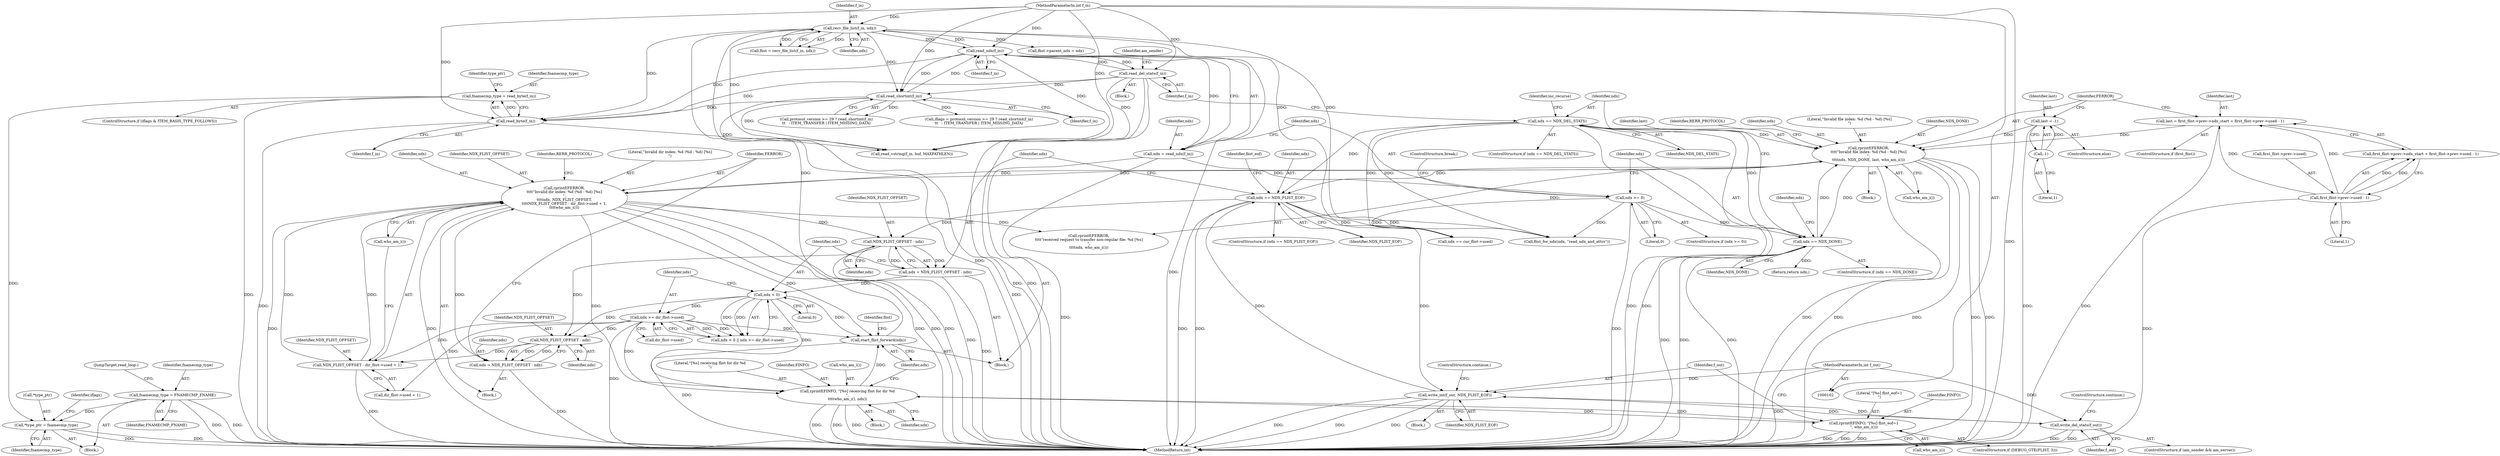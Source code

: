 digraph "0_samba_70aeb5fddd1b2f8e143276f8d5a085db16c593b9@pointer" {
"1000350" [label="(Call,*type_ptr = fnamecmp_type)"];
"1000346" [label="(Call,fnamecmp_type = read_byte(f_in))"];
"1000348" [label="(Call,read_byte(f_in))"];
"1000262" [label="(Call,recv_file_list(f_in, ndx))"];
"1000127" [label="(Call,read_ndx(f_in))"];
"1000277" [label="(Call,read_shortint(f_in))"];
"1000145" [label="(Call,read_del_stats(f_in))"];
"1000103" [label="(MethodParameterIn,int f_in)"];
"1000258" [label="(Call,start_flist_forward(ndx))"];
"1000222" [label="(Call,ndx >= dir_flist->used)"];
"1000219" [label="(Call,ndx < 0)"];
"1000212" [label="(Call,ndx = NDX_FLIST_OFFSET - ndx)"];
"1000214" [label="(Call,NDX_FLIST_OFFSET - ndx)"];
"1000233" [label="(Call,rprintf(FERROR,\n\t\t\t\t\"Invalid dir index: %d (%d - %d) [%s]\n\",\n\t\t\t\tndx, NDX_FLIST_OFFSET,\n\t\t\t\tNDX_FLIST_OFFSET - dir_flist->used + 1,\n\t\t\t\twho_am_i()))"];
"1000183" [label="(Call,rprintf(FERROR,\n\t\t\t\t\"Invalid file index: %d (%d - %d) [%s]\n\",\n\t\t\t\tndx, NDX_DONE, last, who_am_i()))"];
"1000141" [label="(Call,ndx == NDX_DEL_STATS)"];
"1000135" [label="(Call,ndx == NDX_DONE)"];
"1000130" [label="(Call,ndx >= 0)"];
"1000125" [label="(Call,ndx = read_ndx(f_in))"];
"1000163" [label="(Call,last = first_flist->prev->ndx_start + first_flist->prev->used - 1)"];
"1000171" [label="(Call,first_flist->prev->used - 1)"];
"1000179" [label="(Call,last = -1)"];
"1000181" [label="(Call,-1)"];
"1000228" [label="(Call,ndx = NDX_FLIST_OFFSET - ndx)"];
"1000230" [label="(Call,NDX_FLIST_OFFSET - ndx)"];
"1000238" [label="(Call,NDX_FLIST_OFFSET - dir_flist->used + 1)"];
"1000193" [label="(Call,ndx == NDX_FLIST_EOF)"];
"1000208" [label="(Call,write_int(f_out, NDX_FLIST_EOF))"];
"1000151" [label="(Call,write_del_stats(f_out))"];
"1000104" [label="(MethodParameterIn,int f_out)"];
"1000253" [label="(Call,rprintf(FINFO, \"[%s] receiving flist for dir %d\n\",\n\t\t\t\twho_am_i(), ndx))"];
"1000204" [label="(Call,rprintf(FINFO, \"[%s] flist_eof=1\n\", who_am_i()))"];
"1000117" [label="(Call,fnamecmp_type = FNAMECMP_FNAME)"];
"1000222" [label="(Call,ndx >= dir_flist->used)"];
"1000273" [label="(Call,protocol_version >= 29 ? read_shortint(f_in)\n\t\t   : ITEM_TRANSFER | ITEM_MISSING_DATA)"];
"1000188" [label="(Identifier,last)"];
"1000240" [label="(Call,dir_flist->used + 1)"];
"1000192" [label="(ControlStructure,if (ndx == NDX_FLIST_EOF))"];
"1000183" [label="(Call,rprintf(FERROR,\n\t\t\t\t\"Invalid file index: %d (%d - %d) [%s]\n\",\n\t\t\t\tndx, NDX_DONE, last, who_am_i()))"];
"1000262" [label="(Call,recv_file_list(f_in, ndx))"];
"1000205" [label="(Identifier,FINFO)"];
"1000219" [label="(Call,ndx < 0)"];
"1000347" [label="(Identifier,fnamecmp_type)"];
"1000125" [label="(Call,ndx = read_ndx(f_in))"];
"1000109" [label="(Block,)"];
"1000235" [label="(Literal,\"Invalid dir index: %d (%d - %d) [%s]\n\")"];
"1000186" [label="(Identifier,ndx)"];
"1000194" [label="(Identifier,ndx)"];
"1000257" [label="(Identifier,ndx)"];
"1000231" [label="(Identifier,NDX_FLIST_OFFSET)"];
"1000208" [label="(Call,write_int(f_out, NDX_FLIST_EOF))"];
"1000133" [label="(ControlStructure,break;)"];
"1000119" [label="(Identifier,FNAMECMP_FNAME)"];
"1000134" [label="(ControlStructure,if (ndx == NDX_DONE))"];
"1000140" [label="(ControlStructure,if (ndx == NDX_DEL_STATS))"];
"1000128" [label="(Identifier,f_in)"];
"1000350" [label="(Call,*type_ptr = fnamecmp_type)"];
"1000227" [label="(Block,)"];
"1000172" [label="(Call,first_flist->prev->used)"];
"1000271" [label="(Call,iflags = protocol_version >= 29 ? read_shortint(f_in)\n\t\t   : ITEM_TRANSFER | ITEM_MISSING_DATA)"];
"1000211" [label="(ControlStructure,continue;)"];
"1000256" [label="(Call,who_am_i())"];
"1000143" [label="(Identifier,NDX_DEL_STATS)"];
"1000230" [label="(Call,NDX_FLIST_OFFSET - ndx)"];
"1000232" [label="(Identifier,ndx)"];
"1000352" [label="(Identifier,type_ptr)"];
"1000132" [label="(Literal,0)"];
"1000356" [label="(Identifier,iflags)"];
"1000131" [label="(Identifier,ndx)"];
"1000368" [label="(Call,read_vstring(f_in, buf, MAXPATHLEN))"];
"1000258" [label="(Call,start_flist_forward(ndx))"];
"1000180" [label="(Identifier,last)"];
"1000127" [label="(Call,read_ndx(f_in))"];
"1000263" [label="(Identifier,f_in)"];
"1000239" [label="(Identifier,NDX_FLIST_OFFSET)"];
"1000151" [label="(Call,write_del_stats(f_out))"];
"1000121" [label="(JumpTarget,read_loop:)"];
"1000255" [label="(Literal,\"[%s] receiving flist for dir %d\n\")"];
"1000200" [label="(ControlStructure,if (DEBUG_GTE(FLIST, 3)))"];
"1000348" [label="(Call,read_byte(f_in))"];
"1000181" [label="(Call,-1)"];
"1000223" [label="(Identifier,ndx)"];
"1000185" [label="(Literal,\"Invalid file index: %d (%d - %d) [%s]\n\")"];
"1000117" [label="(Call,fnamecmp_type = FNAMECMP_FNAME)"];
"1000137" [label="(Identifier,NDX_DONE)"];
"1000135" [label="(Call,ndx == NDX_DONE)"];
"1000204" [label="(Call,rprintf(FINFO, \"[%s] flist_eof=1\n\", who_am_i()))"];
"1000165" [label="(Call,first_flist->prev->ndx_start + first_flist->prev->used - 1)"];
"1000215" [label="(Identifier,NDX_FLIST_OFFSET)"];
"1000277" [label="(Call,read_shortint(f_in))"];
"1000104" [label="(MethodParameterIn,int f_out)"];
"1000164" [label="(Identifier,last)"];
"1000171" [label="(Call,first_flist->prev->used - 1)"];
"1000163" [label="(Call,last = first_flist->prev->ndx_start + first_flist->prev->used - 1)"];
"1000342" [label="(ControlStructure,if (iflags & ITEM_BASIS_TYPE_FOLLOWS))"];
"1000288" [label="(Call,ndx == cur_flist->used)"];
"1000147" [label="(ControlStructure,if (am_sender && am_server))"];
"1000177" [label="(Literal,1)"];
"1000216" [label="(Identifier,ndx)"];
"1000149" [label="(Identifier,am_sender)"];
"1000233" [label="(Call,rprintf(FERROR,\n\t\t\t\t\"Invalid dir index: %d (%d - %d) [%s]\n\",\n\t\t\t\tndx, NDX_FLIST_OFFSET,\n\t\t\t\tNDX_FLIST_OFFSET - dir_flist->used + 1,\n\t\t\t\twho_am_i()))"];
"1000306" [label="(Call,flist_for_ndx(ndx, \"read_ndx_and_attrs\"))"];
"1000238" [label="(Call,NDX_FLIST_OFFSET - dir_flist->used + 1)"];
"1000349" [label="(Identifier,f_in)"];
"1000411" [label="(MethodReturn,int)"];
"1000398" [label="(Call,rprintf(FERROR,\n\t\t\t\t\"received request to transfer non-regular file: %d [%s]\n\",\n\t\t\t\tndx, who_am_i()))"];
"1000254" [label="(Identifier,FINFO)"];
"1000144" [label="(Block,)"];
"1000353" [label="(Identifier,fnamecmp_type)"];
"1000129" [label="(ControlStructure,if (ndx >= 0))"];
"1000193" [label="(Call,ndx == NDX_FLIST_EOF)"];
"1000178" [label="(ControlStructure,else)"];
"1000346" [label="(Call,fnamecmp_type = read_byte(f_in))"];
"1000124" [label="(Block,)"];
"1000138" [label="(Return,return ndx;)"];
"1000142" [label="(Identifier,ndx)"];
"1000261" [label="(Identifier,flist)"];
"1000206" [label="(Literal,\"[%s] flist_eof=1\n\")"];
"1000210" [label="(Identifier,NDX_FLIST_EOF)"];
"1000236" [label="(Identifier,ndx)"];
"1000264" [label="(Identifier,ndx)"];
"1000278" [label="(Identifier,f_in)"];
"1000161" [label="(ControlStructure,if (first_flist))"];
"1000139" [label="(Identifier,ndx)"];
"1000253" [label="(Call,rprintf(FINFO, \"[%s] receiving flist for dir %d\n\",\n\t\t\t\twho_am_i(), ndx))"];
"1000145" [label="(Call,read_del_stats(f_in))"];
"1000265" [label="(Call,flist->parent_ndx = ndx)"];
"1000220" [label="(Identifier,ndx)"];
"1000245" [label="(Call,who_am_i())"];
"1000103" [label="(MethodParameterIn,int f_in)"];
"1000153" [label="(ControlStructure,continue;)"];
"1000209" [label="(Identifier,f_out)"];
"1000157" [label="(Identifier,inc_recurse)"];
"1000234" [label="(Identifier,FERROR)"];
"1000136" [label="(Identifier,ndx)"];
"1000252" [label="(Block,)"];
"1000212" [label="(Call,ndx = NDX_FLIST_OFFSET - ndx)"];
"1000187" [label="(Identifier,NDX_DONE)"];
"1000126" [label="(Identifier,ndx)"];
"1000159" [label="(Block,)"];
"1000184" [label="(Identifier,FERROR)"];
"1000218" [label="(Call,ndx < 0 || ndx >= dir_flist->used)"];
"1000207" [label="(Call,who_am_i())"];
"1000221" [label="(Literal,0)"];
"1000214" [label="(Call,NDX_FLIST_OFFSET - ndx)"];
"1000229" [label="(Identifier,ndx)"];
"1000237" [label="(Identifier,NDX_FLIST_OFFSET)"];
"1000228" [label="(Call,ndx = NDX_FLIST_OFFSET - ndx)"];
"1000196" [label="(Block,)"];
"1000152" [label="(Identifier,f_out)"];
"1000189" [label="(Call,who_am_i())"];
"1000118" [label="(Identifier,fnamecmp_type)"];
"1000195" [label="(Identifier,NDX_FLIST_EOF)"];
"1000141" [label="(Call,ndx == NDX_DEL_STATS)"];
"1000247" [label="(Identifier,RERR_PROTOCOL)"];
"1000259" [label="(Identifier,ndx)"];
"1000182" [label="(Literal,1)"];
"1000224" [label="(Call,dir_flist->used)"];
"1000198" [label="(Identifier,flist_eof)"];
"1000191" [label="(Identifier,RERR_PROTOCOL)"];
"1000179" [label="(Call,last = -1)"];
"1000130" [label="(Call,ndx >= 0)"];
"1000146" [label="(Identifier,f_in)"];
"1000260" [label="(Call,flist = recv_file_list(f_in, ndx))"];
"1000213" [label="(Identifier,ndx)"];
"1000351" [label="(Call,*type_ptr)"];
"1000350" -> "1000109"  [label="AST: "];
"1000350" -> "1000353"  [label="CFG: "];
"1000351" -> "1000350"  [label="AST: "];
"1000353" -> "1000350"  [label="AST: "];
"1000356" -> "1000350"  [label="CFG: "];
"1000350" -> "1000411"  [label="DDG: "];
"1000350" -> "1000411"  [label="DDG: "];
"1000346" -> "1000350"  [label="DDG: "];
"1000117" -> "1000350"  [label="DDG: "];
"1000346" -> "1000342"  [label="AST: "];
"1000346" -> "1000348"  [label="CFG: "];
"1000347" -> "1000346"  [label="AST: "];
"1000348" -> "1000346"  [label="AST: "];
"1000352" -> "1000346"  [label="CFG: "];
"1000346" -> "1000411"  [label="DDG: "];
"1000348" -> "1000346"  [label="DDG: "];
"1000348" -> "1000349"  [label="CFG: "];
"1000349" -> "1000348"  [label="AST: "];
"1000348" -> "1000411"  [label="DDG: "];
"1000262" -> "1000348"  [label="DDG: "];
"1000277" -> "1000348"  [label="DDG: "];
"1000127" -> "1000348"  [label="DDG: "];
"1000145" -> "1000348"  [label="DDG: "];
"1000103" -> "1000348"  [label="DDG: "];
"1000348" -> "1000368"  [label="DDG: "];
"1000262" -> "1000260"  [label="AST: "];
"1000262" -> "1000264"  [label="CFG: "];
"1000263" -> "1000262"  [label="AST: "];
"1000264" -> "1000262"  [label="AST: "];
"1000260" -> "1000262"  [label="CFG: "];
"1000262" -> "1000411"  [label="DDG: "];
"1000262" -> "1000127"  [label="DDG: "];
"1000262" -> "1000260"  [label="DDG: "];
"1000262" -> "1000260"  [label="DDG: "];
"1000127" -> "1000262"  [label="DDG: "];
"1000103" -> "1000262"  [label="DDG: "];
"1000258" -> "1000262"  [label="DDG: "];
"1000262" -> "1000265"  [label="DDG: "];
"1000262" -> "1000277"  [label="DDG: "];
"1000262" -> "1000288"  [label="DDG: "];
"1000262" -> "1000306"  [label="DDG: "];
"1000262" -> "1000368"  [label="DDG: "];
"1000127" -> "1000125"  [label="AST: "];
"1000127" -> "1000128"  [label="CFG: "];
"1000128" -> "1000127"  [label="AST: "];
"1000125" -> "1000127"  [label="CFG: "];
"1000127" -> "1000411"  [label="DDG: "];
"1000127" -> "1000125"  [label="DDG: "];
"1000277" -> "1000127"  [label="DDG: "];
"1000145" -> "1000127"  [label="DDG: "];
"1000103" -> "1000127"  [label="DDG: "];
"1000127" -> "1000145"  [label="DDG: "];
"1000127" -> "1000277"  [label="DDG: "];
"1000127" -> "1000368"  [label="DDG: "];
"1000277" -> "1000273"  [label="AST: "];
"1000277" -> "1000278"  [label="CFG: "];
"1000278" -> "1000277"  [label="AST: "];
"1000273" -> "1000277"  [label="CFG: "];
"1000277" -> "1000411"  [label="DDG: "];
"1000277" -> "1000271"  [label="DDG: "];
"1000277" -> "1000273"  [label="DDG: "];
"1000145" -> "1000277"  [label="DDG: "];
"1000103" -> "1000277"  [label="DDG: "];
"1000277" -> "1000368"  [label="DDG: "];
"1000145" -> "1000144"  [label="AST: "];
"1000145" -> "1000146"  [label="CFG: "];
"1000146" -> "1000145"  [label="AST: "];
"1000149" -> "1000145"  [label="CFG: "];
"1000145" -> "1000411"  [label="DDG: "];
"1000145" -> "1000411"  [label="DDG: "];
"1000103" -> "1000145"  [label="DDG: "];
"1000145" -> "1000368"  [label="DDG: "];
"1000103" -> "1000102"  [label="AST: "];
"1000103" -> "1000411"  [label="DDG: "];
"1000103" -> "1000368"  [label="DDG: "];
"1000258" -> "1000124"  [label="AST: "];
"1000258" -> "1000259"  [label="CFG: "];
"1000259" -> "1000258"  [label="AST: "];
"1000261" -> "1000258"  [label="CFG: "];
"1000258" -> "1000411"  [label="DDG: "];
"1000222" -> "1000258"  [label="DDG: "];
"1000233" -> "1000258"  [label="DDG: "];
"1000219" -> "1000258"  [label="DDG: "];
"1000253" -> "1000258"  [label="DDG: "];
"1000222" -> "1000218"  [label="AST: "];
"1000222" -> "1000224"  [label="CFG: "];
"1000223" -> "1000222"  [label="AST: "];
"1000224" -> "1000222"  [label="AST: "];
"1000218" -> "1000222"  [label="CFG: "];
"1000222" -> "1000411"  [label="DDG: "];
"1000222" -> "1000218"  [label="DDG: "];
"1000222" -> "1000218"  [label="DDG: "];
"1000219" -> "1000222"  [label="DDG: "];
"1000222" -> "1000230"  [label="DDG: "];
"1000222" -> "1000238"  [label="DDG: "];
"1000222" -> "1000240"  [label="DDG: "];
"1000222" -> "1000253"  [label="DDG: "];
"1000219" -> "1000218"  [label="AST: "];
"1000219" -> "1000221"  [label="CFG: "];
"1000220" -> "1000219"  [label="AST: "];
"1000221" -> "1000219"  [label="AST: "];
"1000223" -> "1000219"  [label="CFG: "];
"1000218" -> "1000219"  [label="CFG: "];
"1000219" -> "1000218"  [label="DDG: "];
"1000219" -> "1000218"  [label="DDG: "];
"1000212" -> "1000219"  [label="DDG: "];
"1000219" -> "1000230"  [label="DDG: "];
"1000219" -> "1000253"  [label="DDG: "];
"1000212" -> "1000124"  [label="AST: "];
"1000212" -> "1000214"  [label="CFG: "];
"1000213" -> "1000212"  [label="AST: "];
"1000214" -> "1000212"  [label="AST: "];
"1000220" -> "1000212"  [label="CFG: "];
"1000212" -> "1000411"  [label="DDG: "];
"1000214" -> "1000212"  [label="DDG: "];
"1000214" -> "1000212"  [label="DDG: "];
"1000214" -> "1000216"  [label="CFG: "];
"1000215" -> "1000214"  [label="AST: "];
"1000216" -> "1000214"  [label="AST: "];
"1000214" -> "1000411"  [label="DDG: "];
"1000233" -> "1000214"  [label="DDG: "];
"1000193" -> "1000214"  [label="DDG: "];
"1000214" -> "1000230"  [label="DDG: "];
"1000233" -> "1000227"  [label="AST: "];
"1000233" -> "1000245"  [label="CFG: "];
"1000234" -> "1000233"  [label="AST: "];
"1000235" -> "1000233"  [label="AST: "];
"1000236" -> "1000233"  [label="AST: "];
"1000237" -> "1000233"  [label="AST: "];
"1000238" -> "1000233"  [label="AST: "];
"1000245" -> "1000233"  [label="AST: "];
"1000247" -> "1000233"  [label="CFG: "];
"1000233" -> "1000411"  [label="DDG: "];
"1000233" -> "1000411"  [label="DDG: "];
"1000233" -> "1000411"  [label="DDG: "];
"1000233" -> "1000411"  [label="DDG: "];
"1000233" -> "1000411"  [label="DDG: "];
"1000233" -> "1000183"  [label="DDG: "];
"1000183" -> "1000233"  [label="DDG: "];
"1000228" -> "1000233"  [label="DDG: "];
"1000238" -> "1000233"  [label="DDG: "];
"1000238" -> "1000233"  [label="DDG: "];
"1000233" -> "1000253"  [label="DDG: "];
"1000233" -> "1000398"  [label="DDG: "];
"1000183" -> "1000159"  [label="AST: "];
"1000183" -> "1000189"  [label="CFG: "];
"1000184" -> "1000183"  [label="AST: "];
"1000185" -> "1000183"  [label="AST: "];
"1000186" -> "1000183"  [label="AST: "];
"1000187" -> "1000183"  [label="AST: "];
"1000188" -> "1000183"  [label="AST: "];
"1000189" -> "1000183"  [label="AST: "];
"1000191" -> "1000183"  [label="CFG: "];
"1000183" -> "1000411"  [label="DDG: "];
"1000183" -> "1000411"  [label="DDG: "];
"1000183" -> "1000411"  [label="DDG: "];
"1000183" -> "1000411"  [label="DDG: "];
"1000183" -> "1000411"  [label="DDG: "];
"1000183" -> "1000135"  [label="DDG: "];
"1000141" -> "1000183"  [label="DDG: "];
"1000135" -> "1000183"  [label="DDG: "];
"1000163" -> "1000183"  [label="DDG: "];
"1000179" -> "1000183"  [label="DDG: "];
"1000183" -> "1000193"  [label="DDG: "];
"1000183" -> "1000398"  [label="DDG: "];
"1000141" -> "1000140"  [label="AST: "];
"1000141" -> "1000143"  [label="CFG: "];
"1000142" -> "1000141"  [label="AST: "];
"1000143" -> "1000141"  [label="AST: "];
"1000146" -> "1000141"  [label="CFG: "];
"1000157" -> "1000141"  [label="CFG: "];
"1000141" -> "1000411"  [label="DDG: "];
"1000141" -> "1000411"  [label="DDG: "];
"1000135" -> "1000141"  [label="DDG: "];
"1000141" -> "1000193"  [label="DDG: "];
"1000141" -> "1000288"  [label="DDG: "];
"1000141" -> "1000306"  [label="DDG: "];
"1000135" -> "1000134"  [label="AST: "];
"1000135" -> "1000137"  [label="CFG: "];
"1000136" -> "1000135"  [label="AST: "];
"1000137" -> "1000135"  [label="AST: "];
"1000139" -> "1000135"  [label="CFG: "];
"1000142" -> "1000135"  [label="CFG: "];
"1000135" -> "1000411"  [label="DDG: "];
"1000135" -> "1000411"  [label="DDG: "];
"1000135" -> "1000411"  [label="DDG: "];
"1000130" -> "1000135"  [label="DDG: "];
"1000135" -> "1000138"  [label="DDG: "];
"1000130" -> "1000129"  [label="AST: "];
"1000130" -> "1000132"  [label="CFG: "];
"1000131" -> "1000130"  [label="AST: "];
"1000132" -> "1000130"  [label="AST: "];
"1000133" -> "1000130"  [label="CFG: "];
"1000136" -> "1000130"  [label="CFG: "];
"1000130" -> "1000411"  [label="DDG: "];
"1000125" -> "1000130"  [label="DDG: "];
"1000130" -> "1000288"  [label="DDG: "];
"1000130" -> "1000306"  [label="DDG: "];
"1000125" -> "1000124"  [label="AST: "];
"1000126" -> "1000125"  [label="AST: "];
"1000131" -> "1000125"  [label="CFG: "];
"1000125" -> "1000411"  [label="DDG: "];
"1000163" -> "1000161"  [label="AST: "];
"1000163" -> "1000165"  [label="CFG: "];
"1000164" -> "1000163"  [label="AST: "];
"1000165" -> "1000163"  [label="AST: "];
"1000184" -> "1000163"  [label="CFG: "];
"1000163" -> "1000411"  [label="DDG: "];
"1000171" -> "1000163"  [label="DDG: "];
"1000171" -> "1000163"  [label="DDG: "];
"1000171" -> "1000165"  [label="AST: "];
"1000171" -> "1000177"  [label="CFG: "];
"1000172" -> "1000171"  [label="AST: "];
"1000177" -> "1000171"  [label="AST: "];
"1000165" -> "1000171"  [label="CFG: "];
"1000171" -> "1000411"  [label="DDG: "];
"1000171" -> "1000165"  [label="DDG: "];
"1000171" -> "1000165"  [label="DDG: "];
"1000179" -> "1000178"  [label="AST: "];
"1000179" -> "1000181"  [label="CFG: "];
"1000180" -> "1000179"  [label="AST: "];
"1000181" -> "1000179"  [label="AST: "];
"1000184" -> "1000179"  [label="CFG: "];
"1000179" -> "1000411"  [label="DDG: "];
"1000181" -> "1000179"  [label="DDG: "];
"1000181" -> "1000182"  [label="CFG: "];
"1000182" -> "1000181"  [label="AST: "];
"1000228" -> "1000227"  [label="AST: "];
"1000228" -> "1000230"  [label="CFG: "];
"1000229" -> "1000228"  [label="AST: "];
"1000230" -> "1000228"  [label="AST: "];
"1000234" -> "1000228"  [label="CFG: "];
"1000228" -> "1000411"  [label="DDG: "];
"1000230" -> "1000228"  [label="DDG: "];
"1000230" -> "1000228"  [label="DDG: "];
"1000230" -> "1000232"  [label="CFG: "];
"1000231" -> "1000230"  [label="AST: "];
"1000232" -> "1000230"  [label="AST: "];
"1000230" -> "1000238"  [label="DDG: "];
"1000238" -> "1000240"  [label="CFG: "];
"1000239" -> "1000238"  [label="AST: "];
"1000240" -> "1000238"  [label="AST: "];
"1000245" -> "1000238"  [label="CFG: "];
"1000238" -> "1000411"  [label="DDG: "];
"1000193" -> "1000192"  [label="AST: "];
"1000193" -> "1000195"  [label="CFG: "];
"1000194" -> "1000193"  [label="AST: "];
"1000195" -> "1000193"  [label="AST: "];
"1000198" -> "1000193"  [label="CFG: "];
"1000213" -> "1000193"  [label="CFG: "];
"1000193" -> "1000411"  [label="DDG: "];
"1000193" -> "1000411"  [label="DDG: "];
"1000208" -> "1000193"  [label="DDG: "];
"1000193" -> "1000208"  [label="DDG: "];
"1000193" -> "1000288"  [label="DDG: "];
"1000193" -> "1000306"  [label="DDG: "];
"1000208" -> "1000196"  [label="AST: "];
"1000208" -> "1000210"  [label="CFG: "];
"1000209" -> "1000208"  [label="AST: "];
"1000210" -> "1000208"  [label="AST: "];
"1000211" -> "1000208"  [label="CFG: "];
"1000208" -> "1000411"  [label="DDG: "];
"1000208" -> "1000411"  [label="DDG: "];
"1000208" -> "1000411"  [label="DDG: "];
"1000208" -> "1000151"  [label="DDG: "];
"1000151" -> "1000208"  [label="DDG: "];
"1000104" -> "1000208"  [label="DDG: "];
"1000151" -> "1000147"  [label="AST: "];
"1000151" -> "1000152"  [label="CFG: "];
"1000152" -> "1000151"  [label="AST: "];
"1000153" -> "1000151"  [label="CFG: "];
"1000151" -> "1000411"  [label="DDG: "];
"1000151" -> "1000411"  [label="DDG: "];
"1000104" -> "1000151"  [label="DDG: "];
"1000104" -> "1000102"  [label="AST: "];
"1000104" -> "1000411"  [label="DDG: "];
"1000253" -> "1000252"  [label="AST: "];
"1000253" -> "1000257"  [label="CFG: "];
"1000254" -> "1000253"  [label="AST: "];
"1000255" -> "1000253"  [label="AST: "];
"1000256" -> "1000253"  [label="AST: "];
"1000257" -> "1000253"  [label="AST: "];
"1000259" -> "1000253"  [label="CFG: "];
"1000253" -> "1000411"  [label="DDG: "];
"1000253" -> "1000411"  [label="DDG: "];
"1000253" -> "1000411"  [label="DDG: "];
"1000253" -> "1000204"  [label="DDG: "];
"1000204" -> "1000253"  [label="DDG: "];
"1000204" -> "1000200"  [label="AST: "];
"1000204" -> "1000207"  [label="CFG: "];
"1000205" -> "1000204"  [label="AST: "];
"1000206" -> "1000204"  [label="AST: "];
"1000207" -> "1000204"  [label="AST: "];
"1000209" -> "1000204"  [label="CFG: "];
"1000204" -> "1000411"  [label="DDG: "];
"1000204" -> "1000411"  [label="DDG: "];
"1000204" -> "1000411"  [label="DDG: "];
"1000117" -> "1000109"  [label="AST: "];
"1000117" -> "1000119"  [label="CFG: "];
"1000118" -> "1000117"  [label="AST: "];
"1000119" -> "1000117"  [label="AST: "];
"1000121" -> "1000117"  [label="CFG: "];
"1000117" -> "1000411"  [label="DDG: "];
"1000117" -> "1000411"  [label="DDG: "];
}
